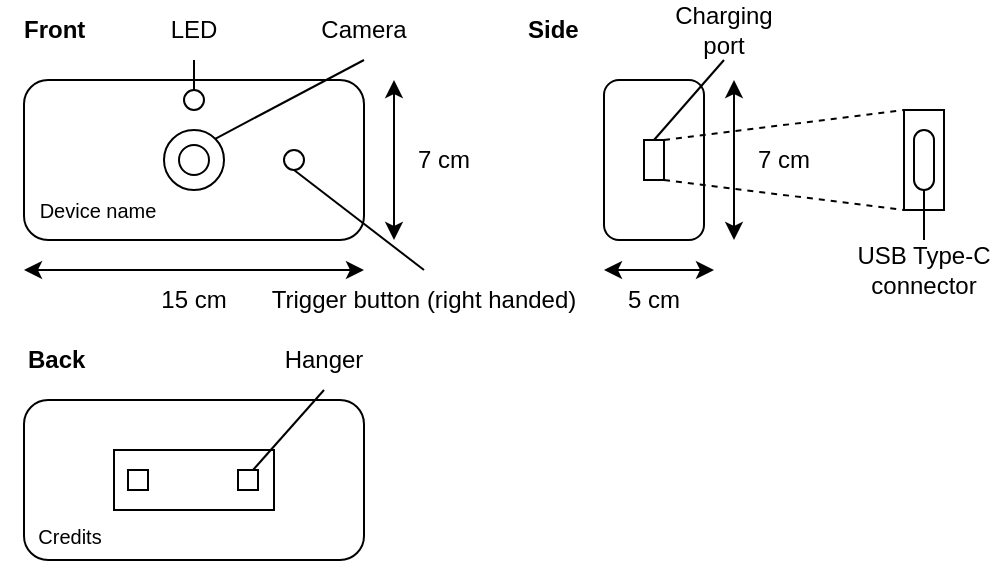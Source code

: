 <mxfile version="27.0.3">
  <diagram name="Page-1" id="gCNdrUl1HYBITplLXTXh">
    <mxGraphModel dx="815" dy="430" grid="1" gridSize="10" guides="1" tooltips="1" connect="1" arrows="1" fold="1" page="1" pageScale="1" pageWidth="850" pageHeight="1100" math="0" shadow="0">
      <root>
        <mxCell id="0" />
        <mxCell id="1" parent="0" />
        <mxCell id="Zt1w1eLrl39iZ9gFTIS_-9" value="" style="rounded=1;whiteSpace=wrap;html=1;" parent="1" vertex="1">
          <mxGeometry x="440" y="240" width="50" height="80" as="geometry" />
        </mxCell>
        <mxCell id="Zt1w1eLrl39iZ9gFTIS_-1" value="" style="rounded=1;whiteSpace=wrap;html=1;" parent="1" vertex="1">
          <mxGeometry x="150" y="240" width="170" height="80" as="geometry" />
        </mxCell>
        <mxCell id="Zt1w1eLrl39iZ9gFTIS_-2" value="" style="ellipse;whiteSpace=wrap;html=1;aspect=fixed;" parent="1" vertex="1">
          <mxGeometry x="220" y="265" width="30" height="30" as="geometry" />
        </mxCell>
        <mxCell id="Zt1w1eLrl39iZ9gFTIS_-3" value="" style="ellipse;whiteSpace=wrap;html=1;aspect=fixed;" parent="1" vertex="1">
          <mxGeometry x="227.5" y="272.5" width="15" height="15" as="geometry" />
        </mxCell>
        <mxCell id="Zt1w1eLrl39iZ9gFTIS_-4" value="Device name" style="text;html=1;align=center;verticalAlign=middle;whiteSpace=wrap;rounded=0;fontSize=10;" parent="1" vertex="1">
          <mxGeometry x="152" y="290" width="70" height="30" as="geometry" />
        </mxCell>
        <mxCell id="Zt1w1eLrl39iZ9gFTIS_-5" value="" style="endArrow=classic;startArrow=classic;html=1;rounded=0;" parent="1" edge="1">
          <mxGeometry width="50" height="50" relative="1" as="geometry">
            <mxPoint x="150" y="335" as="sourcePoint" />
            <mxPoint x="320" y="335" as="targetPoint" />
          </mxGeometry>
        </mxCell>
        <mxCell id="Zt1w1eLrl39iZ9gFTIS_-6" value="15 cm" style="text;html=1;align=center;verticalAlign=middle;whiteSpace=wrap;rounded=0;" parent="1" vertex="1">
          <mxGeometry x="205" y="335" width="60" height="30" as="geometry" />
        </mxCell>
        <mxCell id="Zt1w1eLrl39iZ9gFTIS_-7" value="" style="endArrow=classic;startArrow=classic;html=1;rounded=0;" parent="1" edge="1">
          <mxGeometry width="50" height="50" relative="1" as="geometry">
            <mxPoint x="335" y="240" as="sourcePoint" />
            <mxPoint x="335" y="320" as="targetPoint" />
          </mxGeometry>
        </mxCell>
        <mxCell id="Zt1w1eLrl39iZ9gFTIS_-8" value="7 cm" style="text;html=1;align=center;verticalAlign=middle;whiteSpace=wrap;rounded=0;" parent="1" vertex="1">
          <mxGeometry x="330" y="265" width="60" height="30" as="geometry" />
        </mxCell>
        <mxCell id="Zt1w1eLrl39iZ9gFTIS_-13" value="" style="endArrow=classic;startArrow=classic;html=1;rounded=0;entryX=1;entryY=0;entryDx=0;entryDy=0;" parent="1" target="Zt1w1eLrl39iZ9gFTIS_-14" edge="1">
          <mxGeometry width="50" height="50" relative="1" as="geometry">
            <mxPoint x="440" y="335" as="sourcePoint" />
            <mxPoint x="480" y="335" as="targetPoint" />
          </mxGeometry>
        </mxCell>
        <mxCell id="Zt1w1eLrl39iZ9gFTIS_-14" value="5 cm" style="text;html=1;align=center;verticalAlign=middle;whiteSpace=wrap;rounded=0;" parent="1" vertex="1">
          <mxGeometry x="435" y="335" width="60" height="30" as="geometry" />
        </mxCell>
        <mxCell id="Zt1w1eLrl39iZ9gFTIS_-15" value="" style="endArrow=classic;startArrow=classic;html=1;rounded=0;" parent="1" edge="1">
          <mxGeometry width="50" height="50" relative="1" as="geometry">
            <mxPoint x="505" y="240" as="sourcePoint" />
            <mxPoint x="505" y="320" as="targetPoint" />
          </mxGeometry>
        </mxCell>
        <mxCell id="Zt1w1eLrl39iZ9gFTIS_-16" value="7 cm" style="text;html=1;align=center;verticalAlign=middle;whiteSpace=wrap;rounded=0;" parent="1" vertex="1">
          <mxGeometry x="500" y="265" width="60" height="30" as="geometry" />
        </mxCell>
        <mxCell id="Zt1w1eLrl39iZ9gFTIS_-17" value="Camera" style="text;html=1;align=center;verticalAlign=middle;whiteSpace=wrap;rounded=0;" parent="1" vertex="1">
          <mxGeometry x="290" y="200" width="60" height="30" as="geometry" />
        </mxCell>
        <mxCell id="Zt1w1eLrl39iZ9gFTIS_-18" value="" style="endArrow=none;html=1;rounded=0;entryX=0.5;entryY=1;entryDx=0;entryDy=0;exitX=1;exitY=0;exitDx=0;exitDy=0;" parent="1" source="Zt1w1eLrl39iZ9gFTIS_-2" target="Zt1w1eLrl39iZ9gFTIS_-17" edge="1">
          <mxGeometry width="50" height="50" relative="1" as="geometry">
            <mxPoint x="247.5" y="250" as="sourcePoint" />
            <mxPoint x="297.5" y="200" as="targetPoint" />
          </mxGeometry>
        </mxCell>
        <mxCell id="Zt1w1eLrl39iZ9gFTIS_-19" value="" style="rounded=0;whiteSpace=wrap;html=1;" parent="1" vertex="1">
          <mxGeometry x="460" y="270" width="10" height="20" as="geometry" />
        </mxCell>
        <mxCell id="Zt1w1eLrl39iZ9gFTIS_-21" value="Charging port" style="text;html=1;align=center;verticalAlign=middle;whiteSpace=wrap;rounded=0;" parent="1" vertex="1">
          <mxGeometry x="470" y="200" width="60" height="30" as="geometry" />
        </mxCell>
        <mxCell id="Zt1w1eLrl39iZ9gFTIS_-32" value="" style="rounded=1;whiteSpace=wrap;html=1;" parent="1" vertex="1">
          <mxGeometry x="150" y="400" width="170" height="80" as="geometry" />
        </mxCell>
        <mxCell id="Zt1w1eLrl39iZ9gFTIS_-35" value="&lt;div&gt;Credits&lt;/div&gt;" style="text;html=1;align=center;verticalAlign=middle;whiteSpace=wrap;rounded=0;fontSize=10;" parent="1" vertex="1">
          <mxGeometry x="138" y="453" width="70" height="30" as="geometry" />
        </mxCell>
        <mxCell id="Zt1w1eLrl39iZ9gFTIS_-42" value="" style="rounded=0;whiteSpace=wrap;html=1;" parent="1" vertex="1">
          <mxGeometry x="195" y="425" width="80" height="30" as="geometry" />
        </mxCell>
        <mxCell id="Zt1w1eLrl39iZ9gFTIS_-43" value="" style="rounded=0;whiteSpace=wrap;html=1;" parent="1" vertex="1">
          <mxGeometry x="202" y="435" width="10" height="10" as="geometry" />
        </mxCell>
        <mxCell id="Zt1w1eLrl39iZ9gFTIS_-44" value="" style="rounded=0;whiteSpace=wrap;html=1;" parent="1" vertex="1">
          <mxGeometry x="257" y="435" width="10" height="10" as="geometry" />
        </mxCell>
        <mxCell id="Zt1w1eLrl39iZ9gFTIS_-45" value="Hanger" style="text;html=1;align=center;verticalAlign=middle;whiteSpace=wrap;rounded=0;" parent="1" vertex="1">
          <mxGeometry x="270" y="365" width="60" height="30" as="geometry" />
        </mxCell>
        <mxCell id="Zt1w1eLrl39iZ9gFTIS_-46" value="" style="endArrow=none;html=1;rounded=0;exitX=0.75;exitY=0;exitDx=0;exitDy=0;entryX=0.5;entryY=1;entryDx=0;entryDy=0;" parent="1" source="Zt1w1eLrl39iZ9gFTIS_-44" target="Zt1w1eLrl39iZ9gFTIS_-45" edge="1">
          <mxGeometry width="50" height="50" relative="1" as="geometry">
            <mxPoint x="270" y="410" as="sourcePoint" />
            <mxPoint x="320" y="360" as="targetPoint" />
          </mxGeometry>
        </mxCell>
        <mxCell id="Zt1w1eLrl39iZ9gFTIS_-48" value="&lt;b&gt;Front&lt;/b&gt;" style="text;html=1;align=left;verticalAlign=middle;whiteSpace=wrap;rounded=0;" parent="1" vertex="1">
          <mxGeometry x="148" y="200" width="60" height="30" as="geometry" />
        </mxCell>
        <mxCell id="Zt1w1eLrl39iZ9gFTIS_-49" value="&lt;b&gt;Side&lt;/b&gt;" style="text;html=1;align=left;verticalAlign=middle;whiteSpace=wrap;rounded=0;" parent="1" vertex="1">
          <mxGeometry x="400" y="200" width="60" height="30" as="geometry" />
        </mxCell>
        <mxCell id="Zt1w1eLrl39iZ9gFTIS_-50" value="&lt;b&gt;Back&lt;/b&gt;" style="text;html=1;align=left;verticalAlign=middle;whiteSpace=wrap;rounded=0;" parent="1" vertex="1">
          <mxGeometry x="150" y="365" width="60" height="30" as="geometry" />
        </mxCell>
        <mxCell id="Zt1w1eLrl39iZ9gFTIS_-52" value="" style="endArrow=none;html=1;rounded=0;exitX=0.5;exitY=0;exitDx=0;exitDy=0;entryX=0.5;entryY=1;entryDx=0;entryDy=0;" parent="1" source="Zt1w1eLrl39iZ9gFTIS_-19" target="Zt1w1eLrl39iZ9gFTIS_-21" edge="1">
          <mxGeometry width="50" height="50" relative="1" as="geometry">
            <mxPoint x="290" y="340" as="sourcePoint" />
            <mxPoint x="340" y="290" as="targetPoint" />
          </mxGeometry>
        </mxCell>
        <mxCell id="Zt1w1eLrl39iZ9gFTIS_-53" value="" style="rounded=0;whiteSpace=wrap;html=1;" parent="1" vertex="1">
          <mxGeometry x="590" y="255" width="20" height="50" as="geometry" />
        </mxCell>
        <mxCell id="Zt1w1eLrl39iZ9gFTIS_-55" value="" style="rounded=1;whiteSpace=wrap;html=1;arcSize=50;" parent="1" vertex="1">
          <mxGeometry x="595" y="265" width="10" height="30" as="geometry" />
        </mxCell>
        <mxCell id="Zt1w1eLrl39iZ9gFTIS_-57" value="" style="endArrow=none;html=1;rounded=0;exitX=1;exitY=0;exitDx=0;exitDy=0;entryX=0;entryY=0;entryDx=0;entryDy=0;dashed=1;" parent="1" source="Zt1w1eLrl39iZ9gFTIS_-19" target="Zt1w1eLrl39iZ9gFTIS_-53" edge="1">
          <mxGeometry width="50" height="50" relative="1" as="geometry">
            <mxPoint x="479.142" y="265.858" as="sourcePoint" />
            <mxPoint x="580" y="260" as="targetPoint" />
          </mxGeometry>
        </mxCell>
        <mxCell id="Zt1w1eLrl39iZ9gFTIS_-58" value="" style="endArrow=none;html=1;rounded=0;exitX=1;exitY=1;exitDx=0;exitDy=0;entryX=0;entryY=1;entryDx=0;entryDy=0;dashed=1;" parent="1" source="Zt1w1eLrl39iZ9gFTIS_-19" target="Zt1w1eLrl39iZ9gFTIS_-53" edge="1">
          <mxGeometry width="50" height="50" relative="1" as="geometry">
            <mxPoint x="479.142" y="294.142" as="sourcePoint" />
            <mxPoint x="600" y="265" as="targetPoint" />
          </mxGeometry>
        </mxCell>
        <mxCell id="Zt1w1eLrl39iZ9gFTIS_-59" value="USB Type-C connector" style="text;html=1;align=center;verticalAlign=middle;whiteSpace=wrap;rounded=0;" parent="1" vertex="1">
          <mxGeometry x="565" y="320" width="70" height="30" as="geometry" />
        </mxCell>
        <mxCell id="Zt1w1eLrl39iZ9gFTIS_-60" value="" style="endArrow=none;html=1;rounded=0;exitX=0.5;exitY=0;exitDx=0;exitDy=0;entryX=0.5;entryY=1;entryDx=0;entryDy=0;" parent="1" source="Zt1w1eLrl39iZ9gFTIS_-59" target="Zt1w1eLrl39iZ9gFTIS_-55" edge="1">
          <mxGeometry width="50" height="50" relative="1" as="geometry">
            <mxPoint x="475" y="280" as="sourcePoint" />
            <mxPoint x="510" y="240" as="targetPoint" />
          </mxGeometry>
        </mxCell>
        <mxCell id="IyyHt3gIi4fyA3eTQuwq-1" value="" style="ellipse;whiteSpace=wrap;html=1;aspect=fixed;" vertex="1" parent="1">
          <mxGeometry x="230" y="245" width="10" height="10" as="geometry" />
        </mxCell>
        <mxCell id="IyyHt3gIi4fyA3eTQuwq-2" value="LED" style="text;html=1;align=center;verticalAlign=middle;whiteSpace=wrap;rounded=0;" vertex="1" parent="1">
          <mxGeometry x="205" y="200" width="60" height="30" as="geometry" />
        </mxCell>
        <mxCell id="IyyHt3gIi4fyA3eTQuwq-3" value="" style="endArrow=none;html=1;rounded=0;entryX=0.5;entryY=1;entryDx=0;entryDy=0;exitX=0.5;exitY=0;exitDx=0;exitDy=0;" edge="1" parent="1" source="IyyHt3gIi4fyA3eTQuwq-1" target="IyyHt3gIi4fyA3eTQuwq-2">
          <mxGeometry width="50" height="50" relative="1" as="geometry">
            <mxPoint x="190" y="245" as="sourcePoint" />
            <mxPoint x="224" y="206" as="targetPoint" />
          </mxGeometry>
        </mxCell>
        <mxCell id="IyyHt3gIi4fyA3eTQuwq-4" value="" style="ellipse;whiteSpace=wrap;html=1;aspect=fixed;" vertex="1" parent="1">
          <mxGeometry x="280" y="275" width="10" height="10" as="geometry" />
        </mxCell>
        <mxCell id="IyyHt3gIi4fyA3eTQuwq-5" value="Trigger button (right handed)" style="text;html=1;align=center;verticalAlign=middle;whiteSpace=wrap;rounded=0;" vertex="1" parent="1">
          <mxGeometry x="270" y="335" width="160" height="30" as="geometry" />
        </mxCell>
        <mxCell id="IyyHt3gIi4fyA3eTQuwq-6" value="" style="endArrow=none;html=1;rounded=0;entryX=0.5;entryY=0;entryDx=0;entryDy=0;exitX=0.5;exitY=1;exitDx=0;exitDy=0;" edge="1" parent="1" source="IyyHt3gIi4fyA3eTQuwq-4" target="IyyHt3gIi4fyA3eTQuwq-5">
          <mxGeometry width="50" height="50" relative="1" as="geometry">
            <mxPoint x="256" y="279" as="sourcePoint" />
            <mxPoint x="330" y="240" as="targetPoint" />
          </mxGeometry>
        </mxCell>
      </root>
    </mxGraphModel>
  </diagram>
</mxfile>

